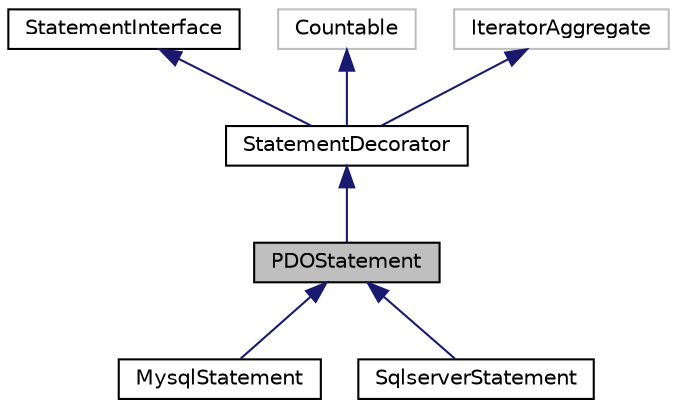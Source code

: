 digraph "PDOStatement"
{
  edge [fontname="Helvetica",fontsize="10",labelfontname="Helvetica",labelfontsize="10"];
  node [fontname="Helvetica",fontsize="10",shape=record];
  Node1 [label="PDOStatement",height=0.2,width=0.4,color="black", fillcolor="grey75", style="filled", fontcolor="black"];
  Node2 -> Node1 [dir="back",color="midnightblue",fontsize="10",style="solid",fontname="Helvetica"];
  Node2 [label="StatementDecorator",height=0.2,width=0.4,color="black", fillcolor="white", style="filled",URL="$class_cake_1_1_database_1_1_statement_1_1_statement_decorator.html"];
  Node3 -> Node2 [dir="back",color="midnightblue",fontsize="10",style="solid",fontname="Helvetica"];
  Node3 [label="StatementInterface",height=0.2,width=0.4,color="black", fillcolor="white", style="filled",URL="$interface_cake_1_1_database_1_1_statement_interface.html"];
  Node4 -> Node2 [dir="back",color="midnightblue",fontsize="10",style="solid",fontname="Helvetica"];
  Node4 [label="Countable",height=0.2,width=0.4,color="grey75", fillcolor="white", style="filled"];
  Node5 -> Node2 [dir="back",color="midnightblue",fontsize="10",style="solid",fontname="Helvetica"];
  Node5 [label="IteratorAggregate",height=0.2,width=0.4,color="grey75", fillcolor="white", style="filled"];
  Node1 -> Node6 [dir="back",color="midnightblue",fontsize="10",style="solid",fontname="Helvetica"];
  Node6 [label="MysqlStatement",height=0.2,width=0.4,color="black", fillcolor="white", style="filled",URL="$class_cake_1_1_database_1_1_statement_1_1_mysql_statement.html"];
  Node1 -> Node7 [dir="back",color="midnightblue",fontsize="10",style="solid",fontname="Helvetica"];
  Node7 [label="SqlserverStatement",height=0.2,width=0.4,color="black", fillcolor="white", style="filled",URL="$class_cake_1_1_database_1_1_statement_1_1_sqlserver_statement.html"];
}
